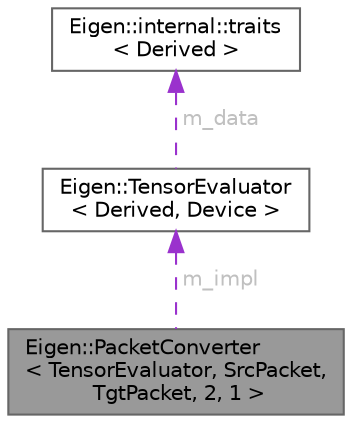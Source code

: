 digraph "Eigen::PacketConverter&lt; TensorEvaluator, SrcPacket, TgtPacket, 2, 1 &gt;"
{
 // LATEX_PDF_SIZE
  bgcolor="transparent";
  edge [fontname=Helvetica,fontsize=10,labelfontname=Helvetica,labelfontsize=10];
  node [fontname=Helvetica,fontsize=10,shape=box,height=0.2,width=0.4];
  Node1 [id="Node000001",label="Eigen::PacketConverter\l\< TensorEvaluator, SrcPacket,\l TgtPacket, 2, 1 \>",height=0.2,width=0.4,color="gray40", fillcolor="grey60", style="filled", fontcolor="black",tooltip=" "];
  Node2 -> Node1 [id="edge3_Node000001_Node000002",dir="back",color="darkorchid3",style="dashed",tooltip=" ",label=" m_impl",fontcolor="grey" ];
  Node2 [id="Node000002",label="Eigen::TensorEvaluator\l\< Derived, Device \>",height=0.2,width=0.4,color="gray40", fillcolor="white", style="filled",URL="$struct_eigen_1_1_tensor_evaluator.html",tooltip="A cost model used to limit the number of threads used for evaluating tensor expression."];
  Node3 -> Node2 [id="edge4_Node000002_Node000003",dir="back",color="darkorchid3",style="dashed",tooltip=" ",label=" m_data",fontcolor="grey" ];
  Node3 [id="Node000003",label="Eigen::internal::traits\l\< Derived \>",height=0.2,width=0.4,color="gray40", fillcolor="white", style="filled",URL="$struct_eigen_1_1internal_1_1traits.html",tooltip=" "];
}
